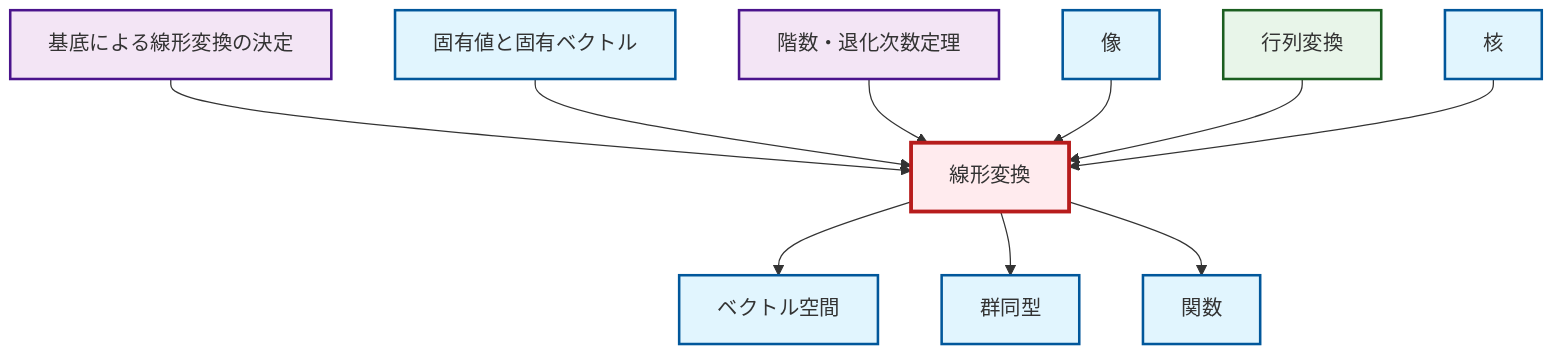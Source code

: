 graph TD
    classDef definition fill:#e1f5fe,stroke:#01579b,stroke-width:2px
    classDef theorem fill:#f3e5f5,stroke:#4a148c,stroke-width:2px
    classDef axiom fill:#fff3e0,stroke:#e65100,stroke-width:2px
    classDef example fill:#e8f5e9,stroke:#1b5e20,stroke-width:2px
    classDef current fill:#ffebee,stroke:#b71c1c,stroke-width:3px
    def-linear-transformation["線形変換"]:::definition
    def-vector-space["ベクトル空間"]:::definition
    def-image["像"]:::definition
    def-function["関数"]:::definition
    ex-matrix-transformation["行列変換"]:::example
    thm-rank-nullity["階数・退化次数定理"]:::theorem
    def-eigenvalue-eigenvector["固有値と固有ベクトル"]:::definition
    thm-linear-transformation-basis["基底による線形変換の決定"]:::theorem
    def-isomorphism["群同型"]:::definition
    def-kernel["核"]:::definition
    def-linear-transformation --> def-vector-space
    thm-linear-transformation-basis --> def-linear-transformation
    def-eigenvalue-eigenvector --> def-linear-transformation
    thm-rank-nullity --> def-linear-transformation
    def-image --> def-linear-transformation
    def-linear-transformation --> def-isomorphism
    ex-matrix-transformation --> def-linear-transformation
    def-linear-transformation --> def-function
    def-kernel --> def-linear-transformation
    class def-linear-transformation current